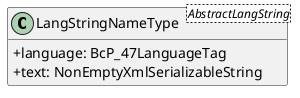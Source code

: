 @startuml
skinparam classAttributeIconSize 0
hide methods

class LangStringNameType<AbstractLangString> {
  +language: BcP_47LanguageTag 
  +text: NonEmptyXmlSerializableString 
}
@enduml